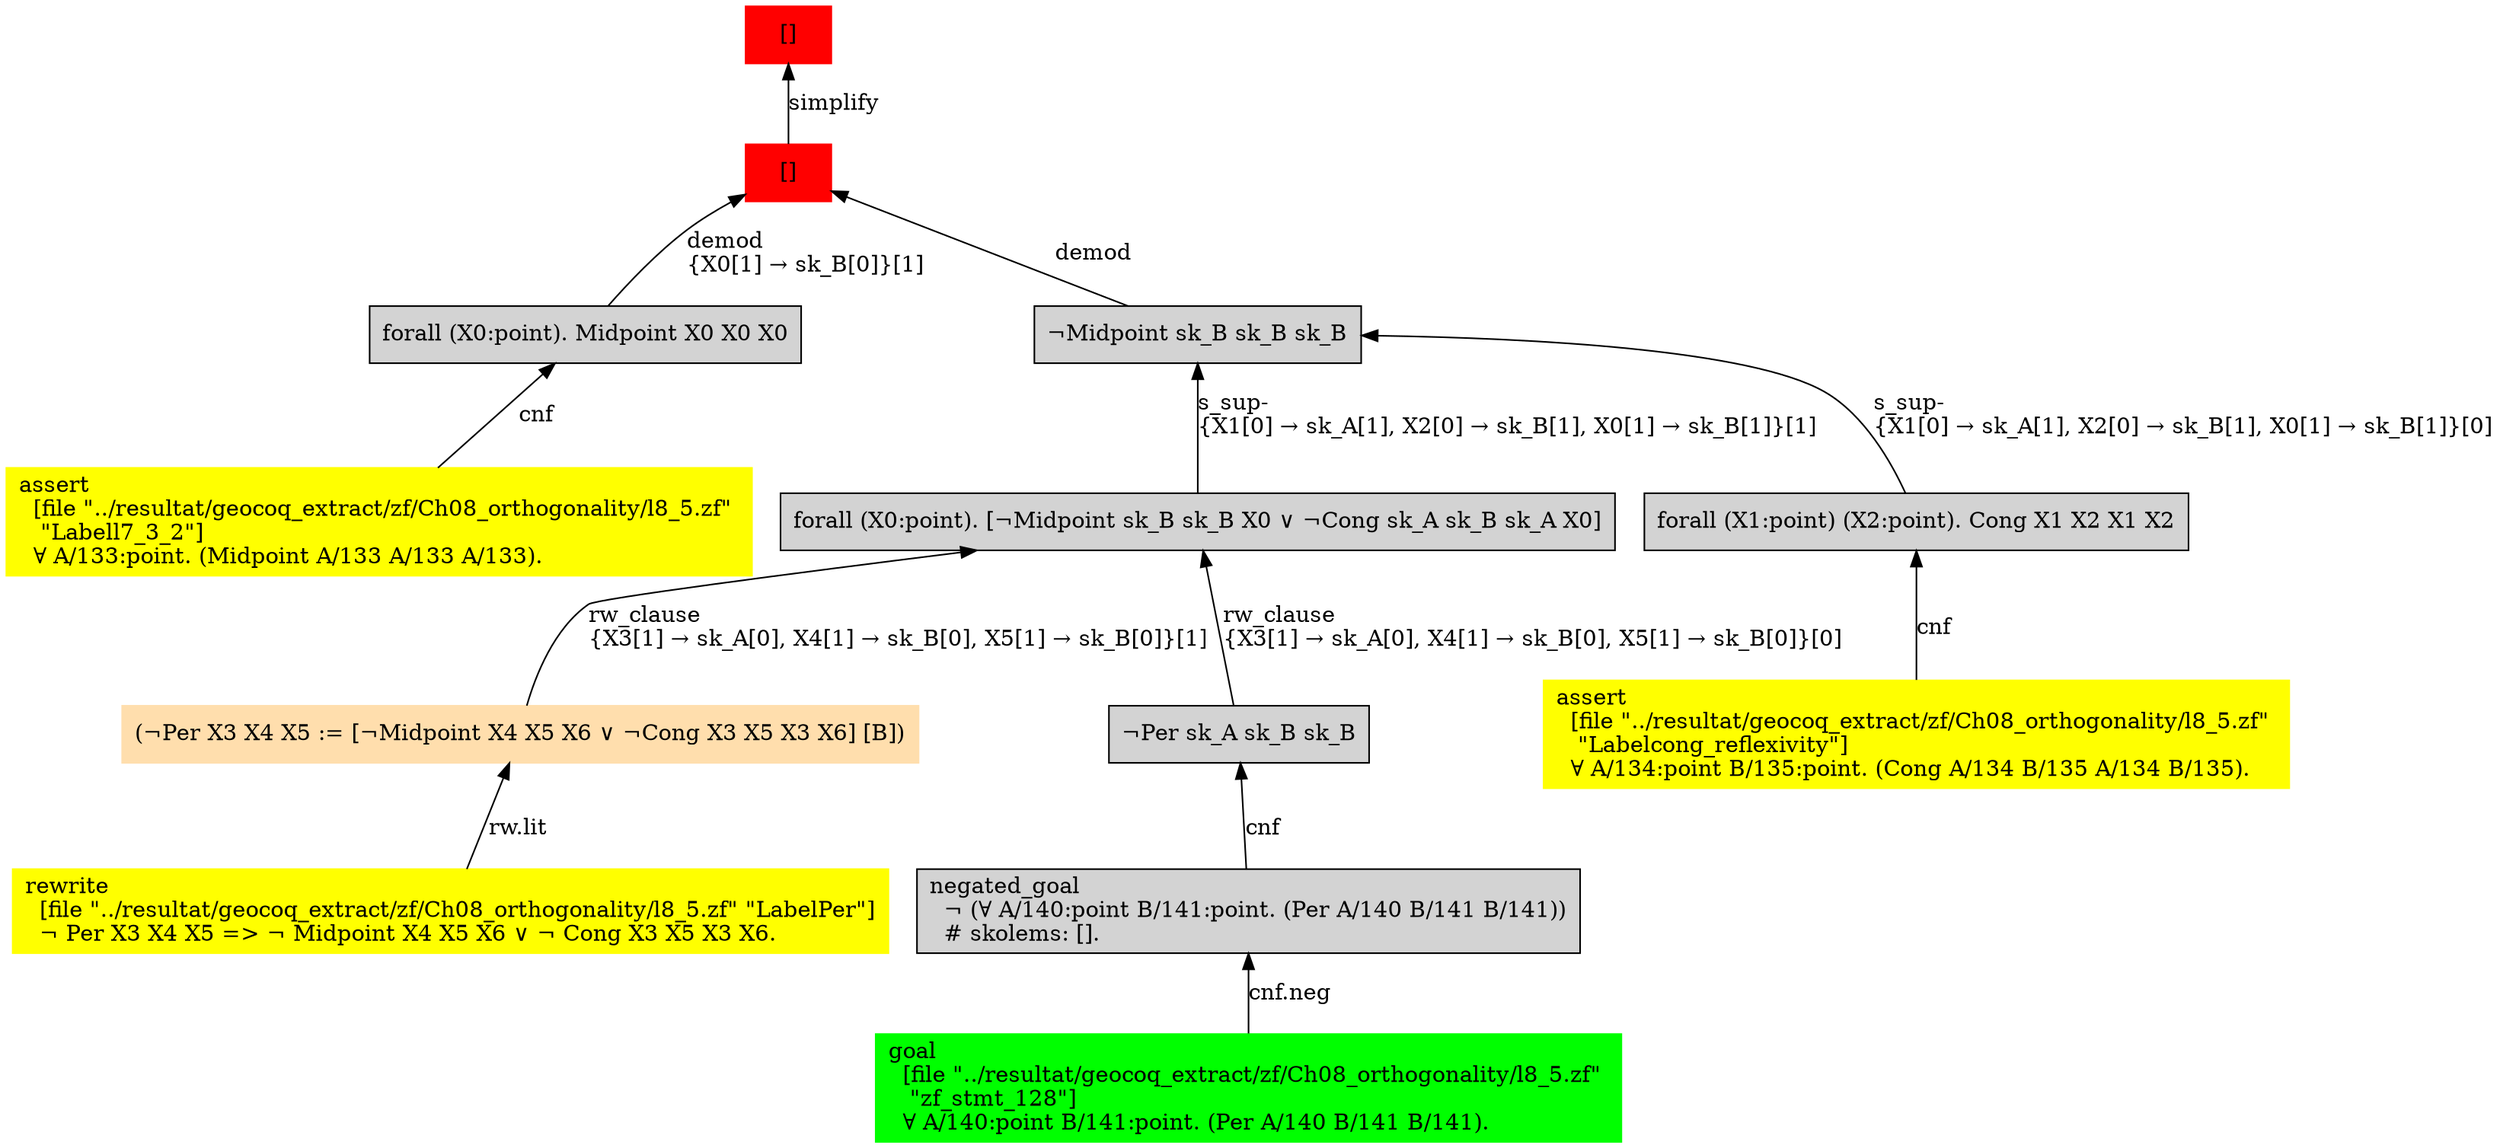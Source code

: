 digraph "unsat_graph" {
  vertex_0 [color=red, label="[]", shape=box, style=filled];
  vertex_0 -> vertex_1 [label="simplify", dir="back"];
  vertex_1 [color=red, label="[]", shape=box, style=filled];
  vertex_1 -> vertex_2 [label="demod\l\{X0[1] → sk_B[0]\}[1]\l", dir="back"];
  vertex_2 [shape=box, label="forall (X0:point). Midpoint X0 X0 X0\l", style=filled];
  vertex_2 -> vertex_3 [label="cnf", dir="back"];
  vertex_3 [color=yellow, shape=box, label="assert\l  [file \"../resultat/geocoq_extract/zf/Ch08_orthogonality/l8_5.zf\" \l   \"Labell7_3_2\"]\l  ∀ A/133:point. (Midpoint A/133 A/133 A/133).\l", style=filled];
  vertex_1 -> vertex_4 [label="demod", dir="back"];
  vertex_4 [shape=box, label="¬Midpoint sk_B sk_B sk_B\l", style=filled];
  vertex_4 -> vertex_5 [label="s_sup-\l\{X1[0] → sk_A[1], X2[0] → sk_B[1], X0[1] → sk_B[1]\}[1]\l", dir="back"];
  vertex_5 [shape=box, label="forall (X0:point). [¬Midpoint sk_B sk_B X0 ∨ ¬Cong sk_A sk_B sk_A X0]\l", style=filled];
  vertex_5 -> vertex_6 [label="rw_clause\l\{X3[1] → sk_A[0], X4[1] → sk_B[0], X5[1] → sk_B[0]\}[1]\l", dir="back"];
  vertex_6 [color=navajowhite, shape=box, label="(¬Per X3 X4 X5 := [¬Midpoint X4 X5 X6 ∨ ¬Cong X3 X5 X3 X6] [B])\l", style=filled];
  vertex_6 -> vertex_7 [label="rw.lit", dir="back"];
  vertex_7 [color=yellow, shape=box, label="rewrite\l  [file \"../resultat/geocoq_extract/zf/Ch08_orthogonality/l8_5.zf\" \"LabelPer\"]\l  ¬ Per X3 X4 X5 =\> ¬ Midpoint X4 X5 X6 ∨ ¬ Cong X3 X5 X3 X6.\l", style=filled];
  vertex_5 -> vertex_8 [label="rw_clause\l\{X3[1] → sk_A[0], X4[1] → sk_B[0], X5[1] → sk_B[0]\}[0]\l", dir="back"];
  vertex_8 [shape=box, label="¬Per sk_A sk_B sk_B\l", style=filled];
  vertex_8 -> vertex_9 [label="cnf", dir="back"];
  vertex_9 [shape=box, label="negated_goal\l  ¬ (∀ A/140:point B/141:point. (Per A/140 B/141 B/141))\l  # skolems: [].\l", style=filled];
  vertex_9 -> vertex_10 [label="cnf.neg", dir="back"];
  vertex_10 [color=green, shape=box, label="goal\l  [file \"../resultat/geocoq_extract/zf/Ch08_orthogonality/l8_5.zf\" \l   \"zf_stmt_128\"]\l  ∀ A/140:point B/141:point. (Per A/140 B/141 B/141).\l", style=filled];
  vertex_4 -> vertex_11 [label="s_sup-\l\{X1[0] → sk_A[1], X2[0] → sk_B[1], X0[1] → sk_B[1]\}[0]\l", dir="back"];
  vertex_11 [shape=box, label="forall (X1:point) (X2:point). Cong X1 X2 X1 X2\l", style=filled];
  vertex_11 -> vertex_12 [label="cnf", dir="back"];
  vertex_12 [color=yellow, shape=box, label="assert\l  [file \"../resultat/geocoq_extract/zf/Ch08_orthogonality/l8_5.zf\" \l   \"Labelcong_reflexivity\"]\l  ∀ A/134:point B/135:point. (Cong A/134 B/135 A/134 B/135).\l", style=filled];
  }


